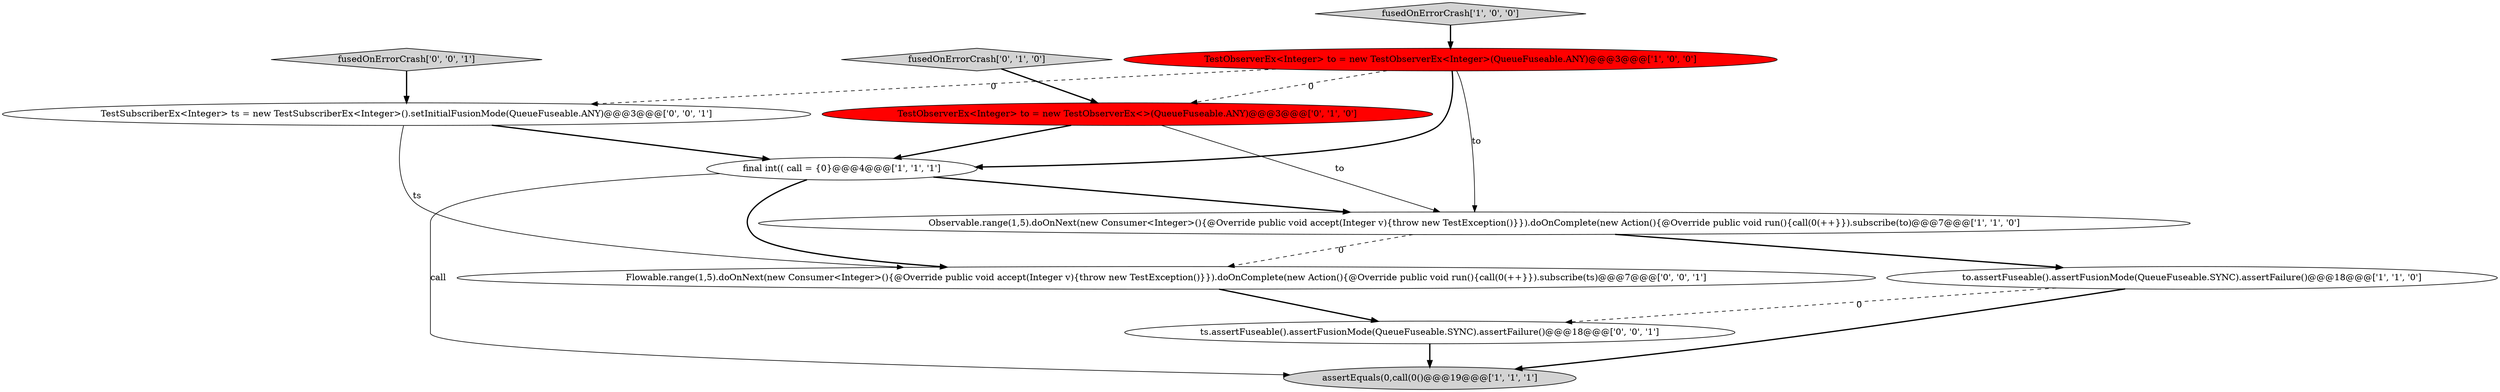 digraph {
9 [style = filled, label = "ts.assertFuseable().assertFusionMode(QueueFuseable.SYNC).assertFailure()@@@18@@@['0', '0', '1']", fillcolor = white, shape = ellipse image = "AAA0AAABBB3BBB"];
7 [style = filled, label = "fusedOnErrorCrash['0', '1', '0']", fillcolor = lightgray, shape = diamond image = "AAA0AAABBB2BBB"];
8 [style = filled, label = "fusedOnErrorCrash['0', '0', '1']", fillcolor = lightgray, shape = diamond image = "AAA0AAABBB3BBB"];
6 [style = filled, label = "TestObserverEx<Integer> to = new TestObserverEx<>(QueueFuseable.ANY)@@@3@@@['0', '1', '0']", fillcolor = red, shape = ellipse image = "AAA1AAABBB2BBB"];
11 [style = filled, label = "Flowable.range(1,5).doOnNext(new Consumer<Integer>(){@Override public void accept(Integer v){throw new TestException()}}).doOnComplete(new Action(){@Override public void run(){call(0(++}}).subscribe(ts)@@@7@@@['0', '0', '1']", fillcolor = white, shape = ellipse image = "AAA0AAABBB3BBB"];
1 [style = filled, label = "final int(( call = {0}@@@4@@@['1', '1', '1']", fillcolor = white, shape = ellipse image = "AAA0AAABBB1BBB"];
2 [style = filled, label = "assertEquals(0,call(0()@@@19@@@['1', '1', '1']", fillcolor = lightgray, shape = ellipse image = "AAA0AAABBB1BBB"];
10 [style = filled, label = "TestSubscriberEx<Integer> ts = new TestSubscriberEx<Integer>().setInitialFusionMode(QueueFuseable.ANY)@@@3@@@['0', '0', '1']", fillcolor = white, shape = ellipse image = "AAA0AAABBB3BBB"];
5 [style = filled, label = "fusedOnErrorCrash['1', '0', '0']", fillcolor = lightgray, shape = diamond image = "AAA0AAABBB1BBB"];
0 [style = filled, label = "TestObserverEx<Integer> to = new TestObserverEx<Integer>(QueueFuseable.ANY)@@@3@@@['1', '0', '0']", fillcolor = red, shape = ellipse image = "AAA1AAABBB1BBB"];
3 [style = filled, label = "Observable.range(1,5).doOnNext(new Consumer<Integer>(){@Override public void accept(Integer v){throw new TestException()}}).doOnComplete(new Action(){@Override public void run(){call(0(++}}).subscribe(to)@@@7@@@['1', '1', '0']", fillcolor = white, shape = ellipse image = "AAA0AAABBB1BBB"];
4 [style = filled, label = "to.assertFuseable().assertFusionMode(QueueFuseable.SYNC).assertFailure()@@@18@@@['1', '1', '0']", fillcolor = white, shape = ellipse image = "AAA0AAABBB1BBB"];
1->3 [style = bold, label=""];
6->1 [style = bold, label=""];
8->10 [style = bold, label=""];
1->2 [style = solid, label="call"];
10->11 [style = solid, label="ts"];
4->9 [style = dashed, label="0"];
4->2 [style = bold, label=""];
5->0 [style = bold, label=""];
10->1 [style = bold, label=""];
11->9 [style = bold, label=""];
9->2 [style = bold, label=""];
3->4 [style = bold, label=""];
0->1 [style = bold, label=""];
0->3 [style = solid, label="to"];
6->3 [style = solid, label="to"];
0->10 [style = dashed, label="0"];
3->11 [style = dashed, label="0"];
7->6 [style = bold, label=""];
1->11 [style = bold, label=""];
0->6 [style = dashed, label="0"];
}
